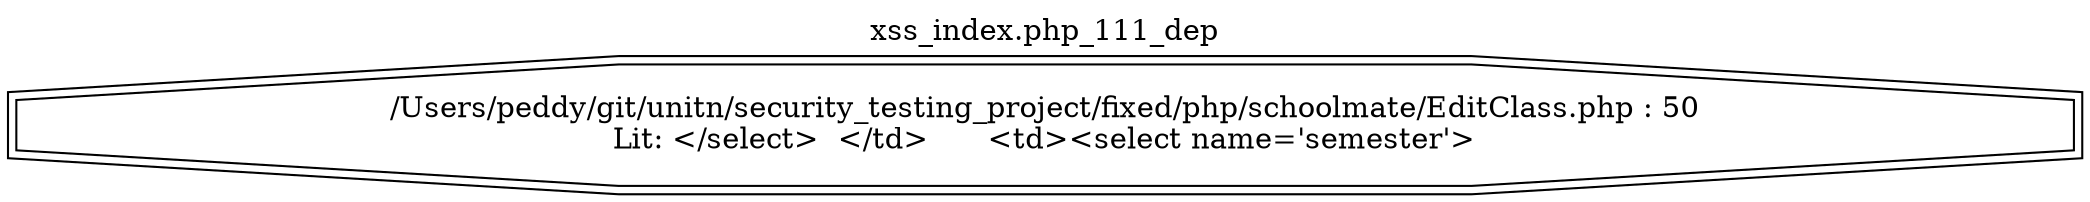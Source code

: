 digraph cfg {
  label="xss_index.php_111_dep";
  labelloc=t;
  n1 [shape=doubleoctagon, label="/Users/peddy/git/unitn/security_testing_project/fixed/php/schoolmate/EditClass.php : 50\nLit: </select>	</td>	<td><select name='semester'>\n"];
}
